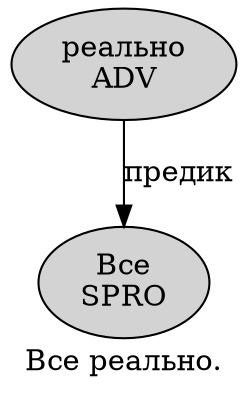 digraph SENTENCE_105 {
	graph [label="Все реально."]
	node [style=filled]
		0 [label="Все
SPRO" color="" fillcolor=lightgray penwidth=1 shape=ellipse]
		1 [label="реально
ADV" color="" fillcolor=lightgray penwidth=1 shape=ellipse]
			1 -> 0 [label="предик"]
}